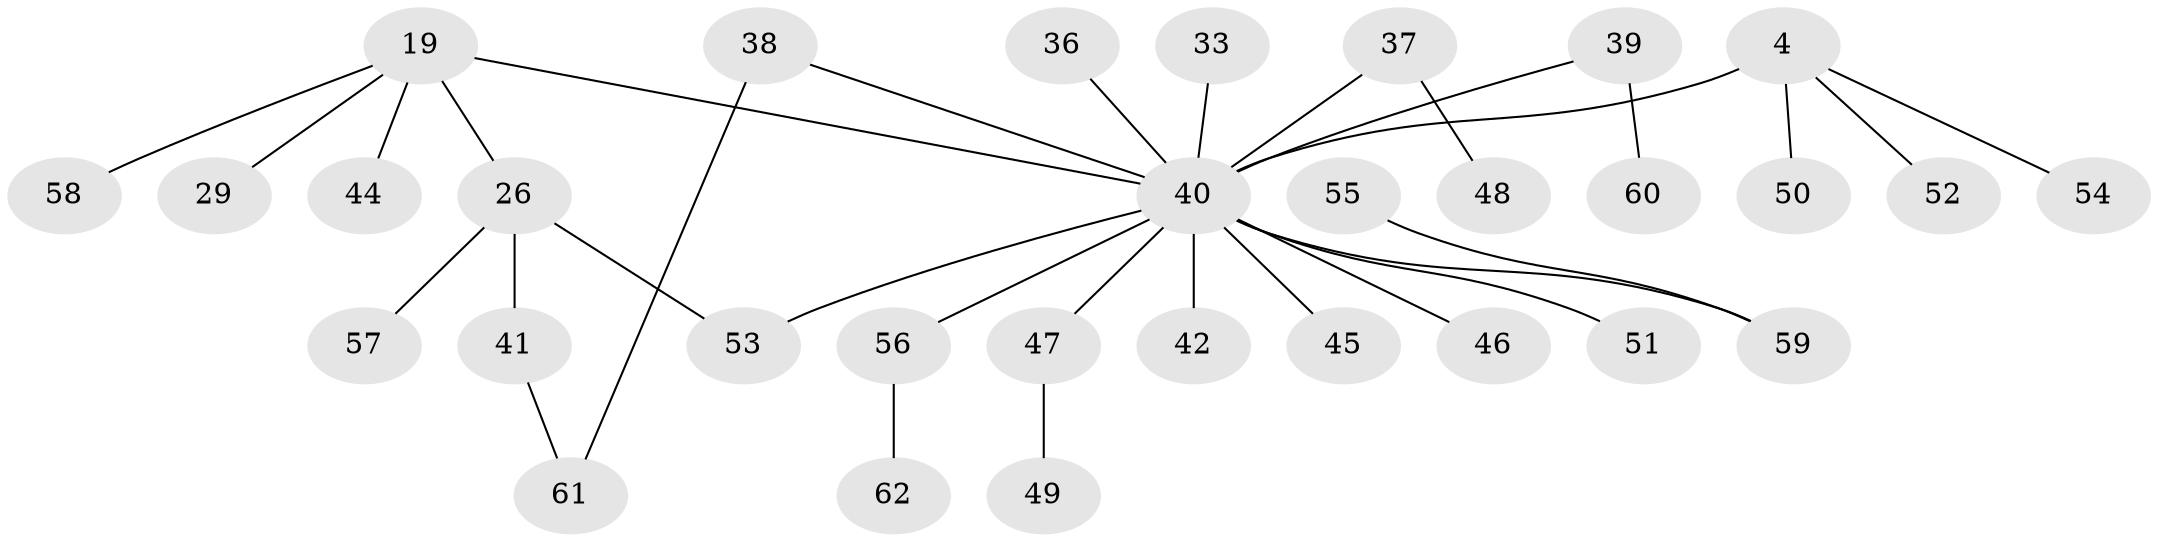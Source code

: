 // original degree distribution, {6: 0.03225806451612903, 5: 0.016129032258064516, 7: 0.016129032258064516, 3: 0.0967741935483871, 2: 0.3709677419354839, 4: 0.08064516129032258, 1: 0.3870967741935484}
// Generated by graph-tools (version 1.1) at 2025/42/03/09/25 04:42:24]
// undirected, 31 vertices, 32 edges
graph export_dot {
graph [start="1"]
  node [color=gray90,style=filled];
  4 [super="+2"];
  19;
  26 [super="+24"];
  29;
  33;
  36;
  37;
  38;
  39;
  40 [super="+14+28+32+34+16"];
  41;
  42;
  44;
  45 [super="+15"];
  46;
  47;
  48;
  49;
  50 [super="+8"];
  51 [super="+10+31"];
  52 [super="+25"];
  53 [super="+35"];
  54 [super="+11"];
  55;
  56;
  57;
  58;
  59 [super="+43"];
  60;
  61;
  62;
  4 -- 50;
  4 -- 54;
  4 -- 52;
  4 -- 40 [weight=3];
  19 -- 29;
  19 -- 44;
  19 -- 58;
  19 -- 26 [weight=2];
  19 -- 40;
  26 -- 53;
  26 -- 41;
  26 -- 57;
  33 -- 40;
  36 -- 40;
  37 -- 48;
  37 -- 40;
  38 -- 61;
  38 -- 40;
  39 -- 60;
  39 -- 40;
  40 -- 47;
  40 -- 56;
  40 -- 46;
  40 -- 42;
  40 -- 45;
  40 -- 51;
  40 -- 59;
  40 -- 53;
  41 -- 61;
  47 -- 49;
  55 -- 59;
  56 -- 62;
}
